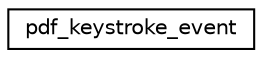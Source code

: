 digraph "Graphical Class Hierarchy"
{
 // LATEX_PDF_SIZE
  edge [fontname="Helvetica",fontsize="10",labelfontname="Helvetica",labelfontsize="10"];
  node [fontname="Helvetica",fontsize="10",shape=record];
  rankdir="LR";
  Node0 [label="pdf_keystroke_event",height=0.2,width=0.4,color="black", fillcolor="white", style="filled",URL="$structpdf__keystroke__event.html",tooltip=" "];
}
